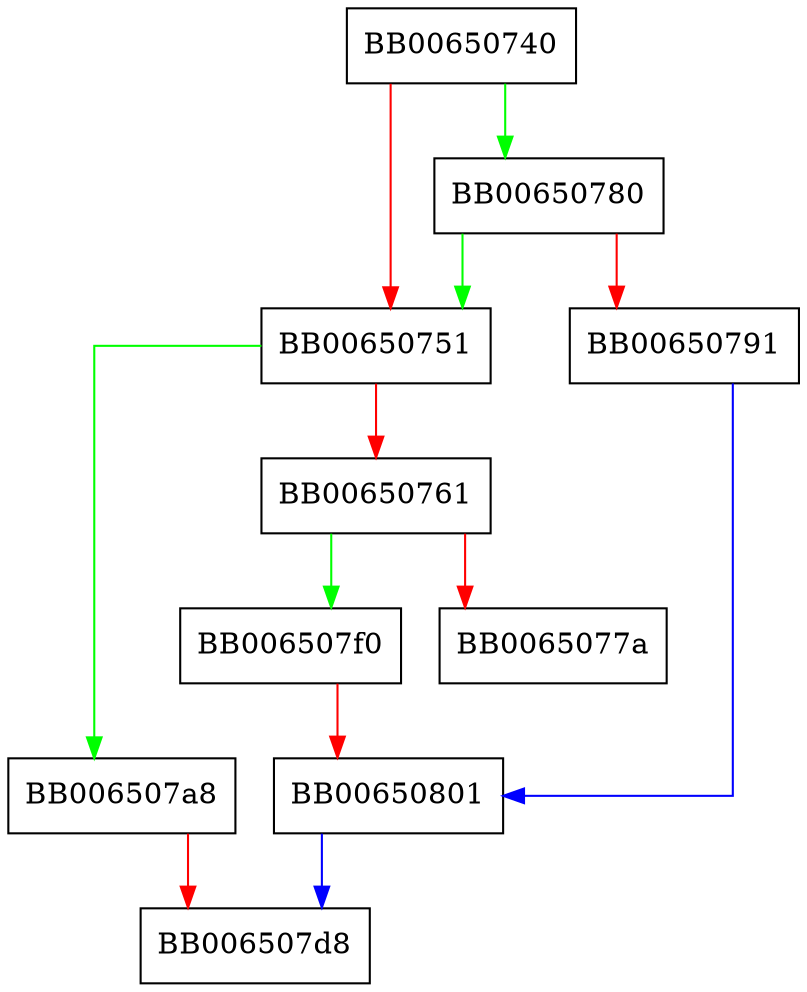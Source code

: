 digraph TS_RESP_CTX_add_policy {
  node [shape="box"];
  graph [splines=ortho];
  BB00650740 -> BB00650780 [color="green"];
  BB00650740 -> BB00650751 [color="red"];
  BB00650751 -> BB006507a8 [color="green"];
  BB00650751 -> BB00650761 [color="red"];
  BB00650761 -> BB006507f0 [color="green"];
  BB00650761 -> BB0065077a [color="red"];
  BB00650780 -> BB00650751 [color="green"];
  BB00650780 -> BB00650791 [color="red"];
  BB00650791 -> BB00650801 [color="blue"];
  BB006507a8 -> BB006507d8 [color="red"];
  BB006507f0 -> BB00650801 [color="red"];
  BB00650801 -> BB006507d8 [color="blue"];
}
